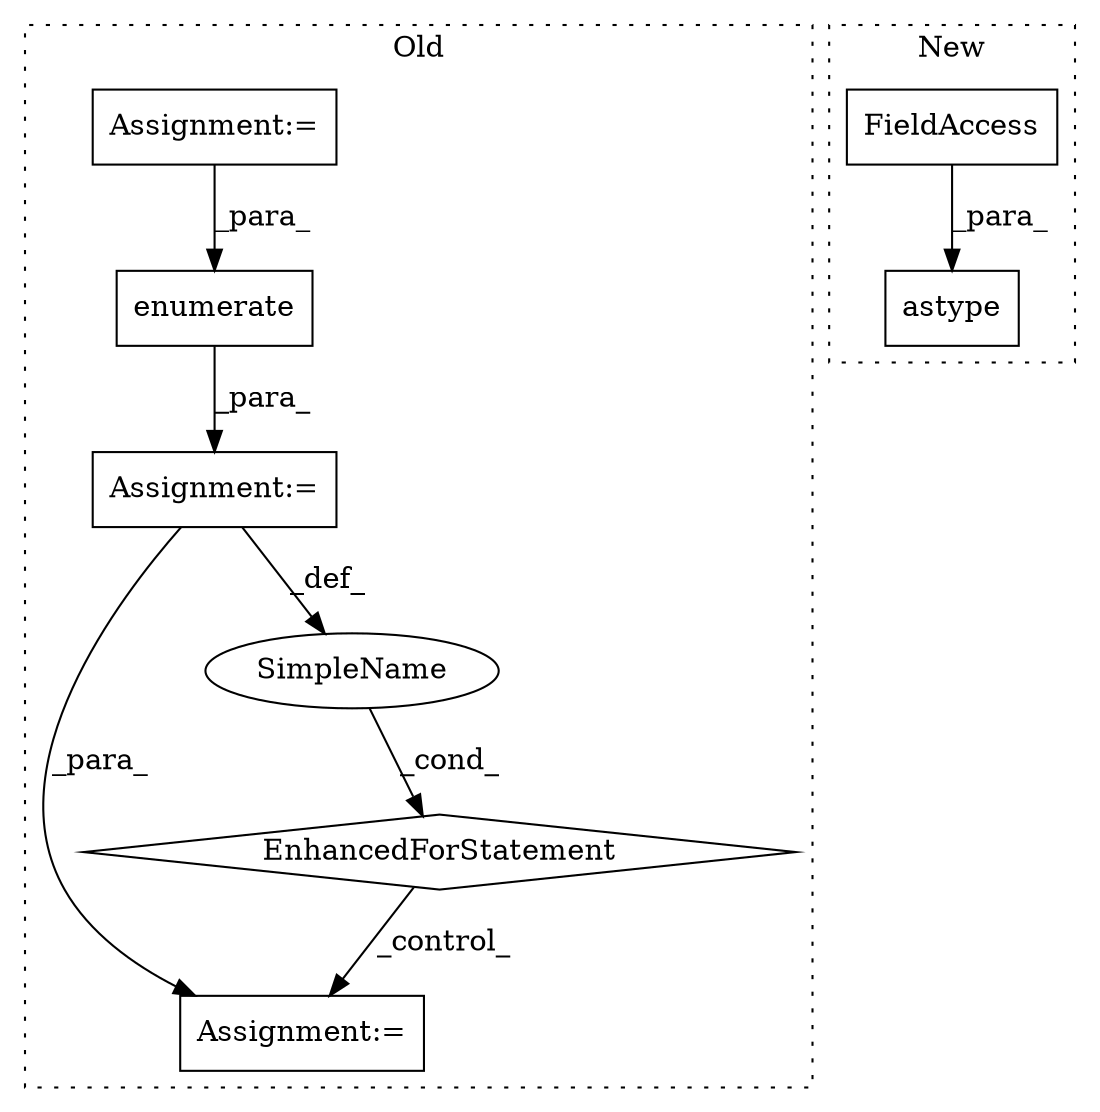 digraph G {
subgraph cluster0 {
1 [label="enumerate" a="32" s="1406,1420" l="10,1" shape="box"];
3 [label="Assignment:=" a="7" s="1335,1421" l="63,2" shape="box"];
4 [label="EnhancedForStatement" a="70" s="1335,1421" l="63,2" shape="diamond"];
5 [label="Assignment:=" a="7" s="1434" l="1" shape="box"];
6 [label="SimpleName" a="42" s="1402" l="1" shape="ellipse"];
7 [label="Assignment:=" a="7" s="1312" l="1" shape="box"];
label = "Old";
style="dotted";
}
subgraph cluster1 {
2 [label="astype" a="32" s="1707,1725" l="7,1" shape="box"];
8 [label="FieldAccess" a="22" s="1714" l="11" shape="box"];
label = "New";
style="dotted";
}
1 -> 3 [label="_para_"];
3 -> 5 [label="_para_"];
3 -> 6 [label="_def_"];
4 -> 5 [label="_control_"];
6 -> 4 [label="_cond_"];
7 -> 1 [label="_para_"];
8 -> 2 [label="_para_"];
}